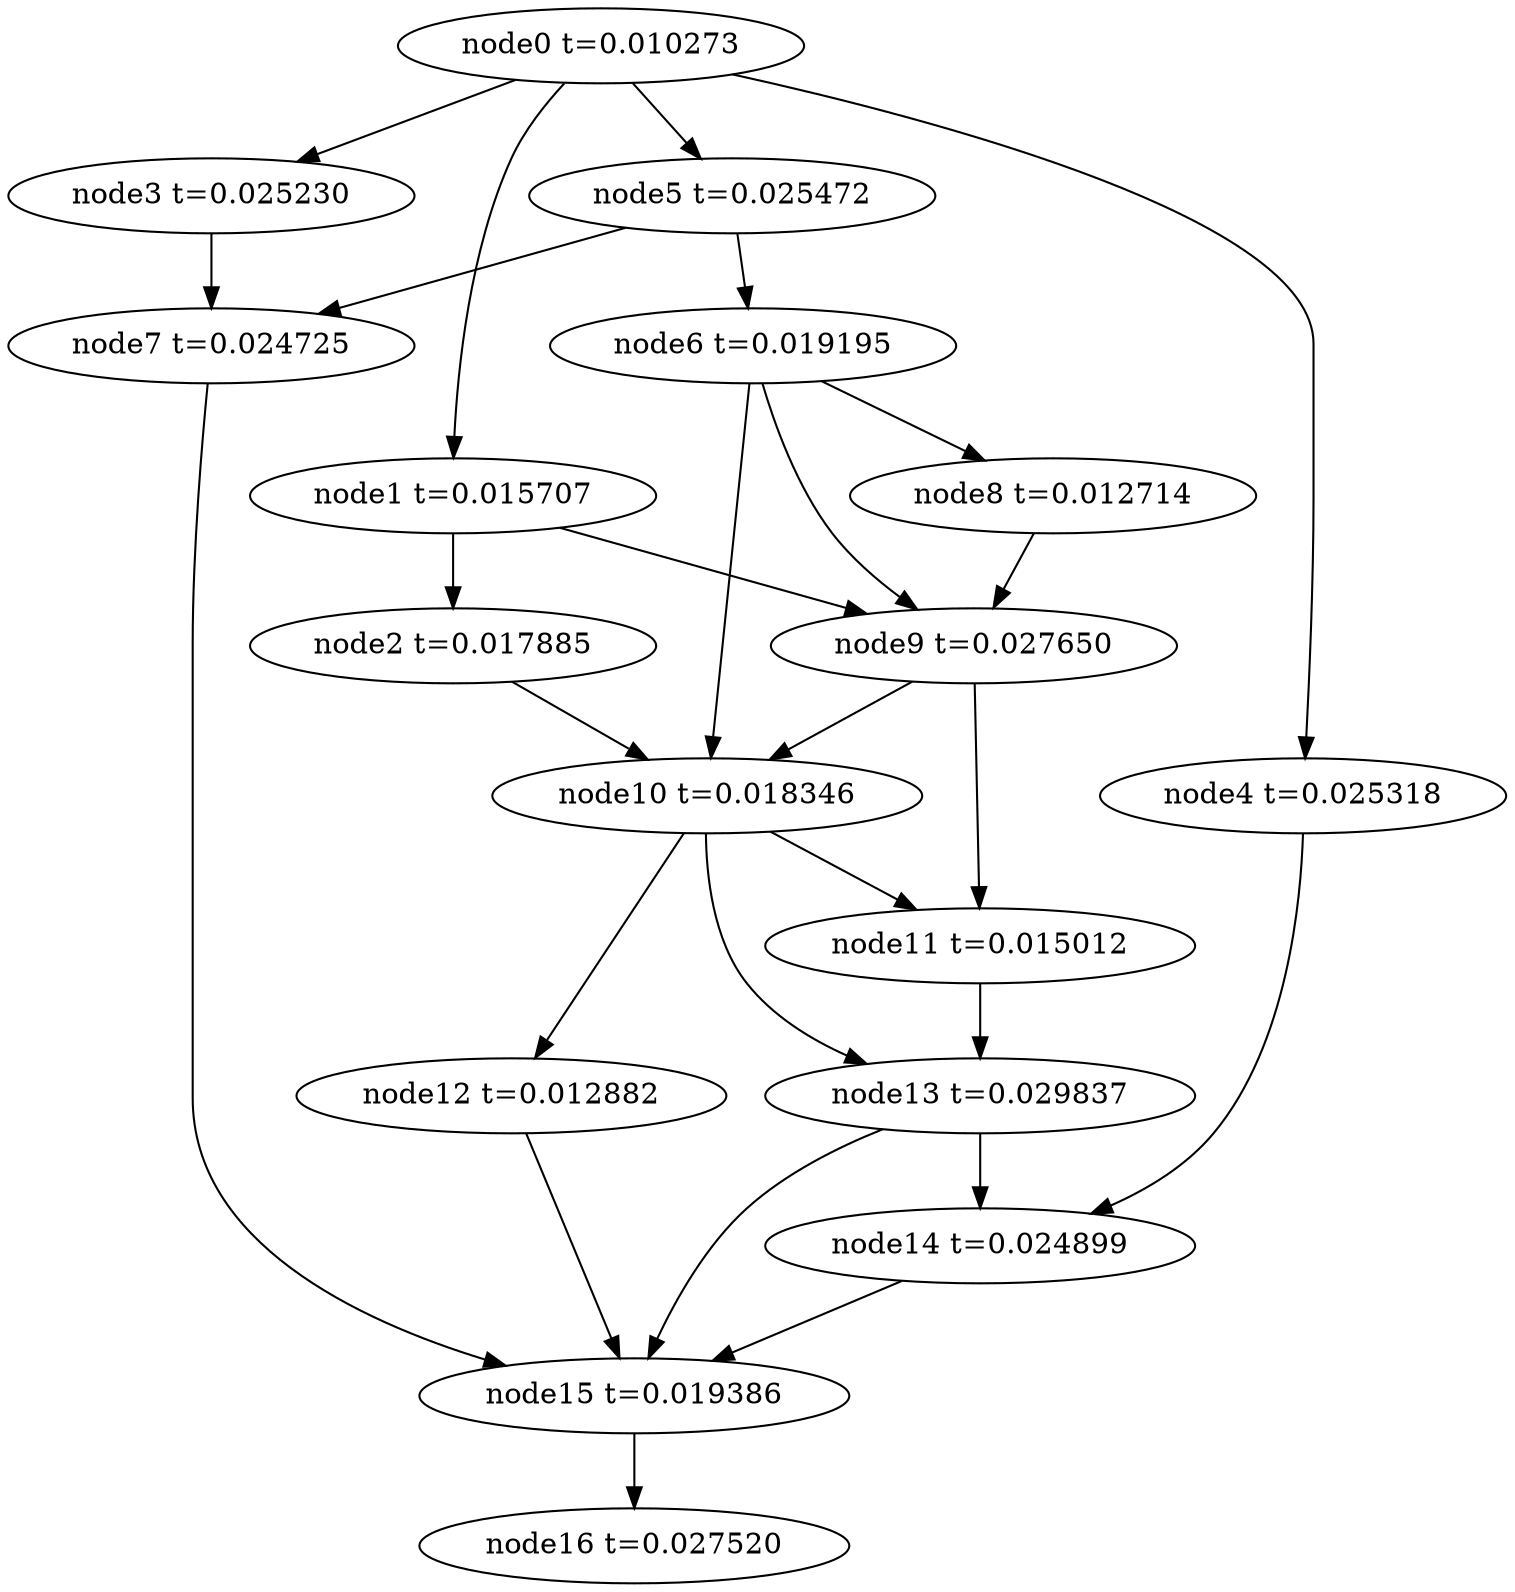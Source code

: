 digraph g{
	node16[label="node16 t=0.027520"]
	node15 -> node16
	node15[label="node15 t=0.019386"];
	node14 -> node15
	node14[label="node14 t=0.024899"];
	node13 -> node15
	node13 -> node14
	node13[label="node13 t=0.029837"];
	node12 -> node15
	node12[label="node12 t=0.012882"];
	node11 -> node13
	node11[label="node11 t=0.015012"];
	node10 -> node13
	node10 -> node12
	node10 -> node11
	node10[label="node10 t=0.018346"];
	node9 -> node11
	node9 -> node10
	node9[label="node9 t=0.027650"];
	node8 -> node9
	node8[label="node8 t=0.012714"];
	node7 -> node15
	node7[label="node7 t=0.024725"];
	node6 -> node10
	node6 -> node9
	node6 -> node8
	node6[label="node6 t=0.019195"];
	node5 -> node7
	node5 -> node6
	node5[label="node5 t=0.025472"];
	node4 -> node14
	node4[label="node4 t=0.025318"];
	node3 -> node7
	node3[label="node3 t=0.025230"];
	node2 -> node10
	node2[label="node2 t=0.017885"];
	node1 -> node9
	node1 -> node2
	node1[label="node1 t=0.015707"];
	node0 -> node5
	node0 -> node4
	node0 -> node3
	node0 -> node1
	node0[label="node0 t=0.010273"];
}
